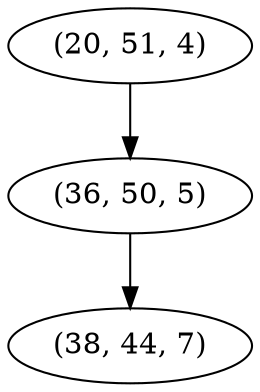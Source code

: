 digraph tree {
    "(20, 51, 4)";
    "(36, 50, 5)";
    "(38, 44, 7)";
    "(20, 51, 4)" -> "(36, 50, 5)";
    "(36, 50, 5)" -> "(38, 44, 7)";
}
